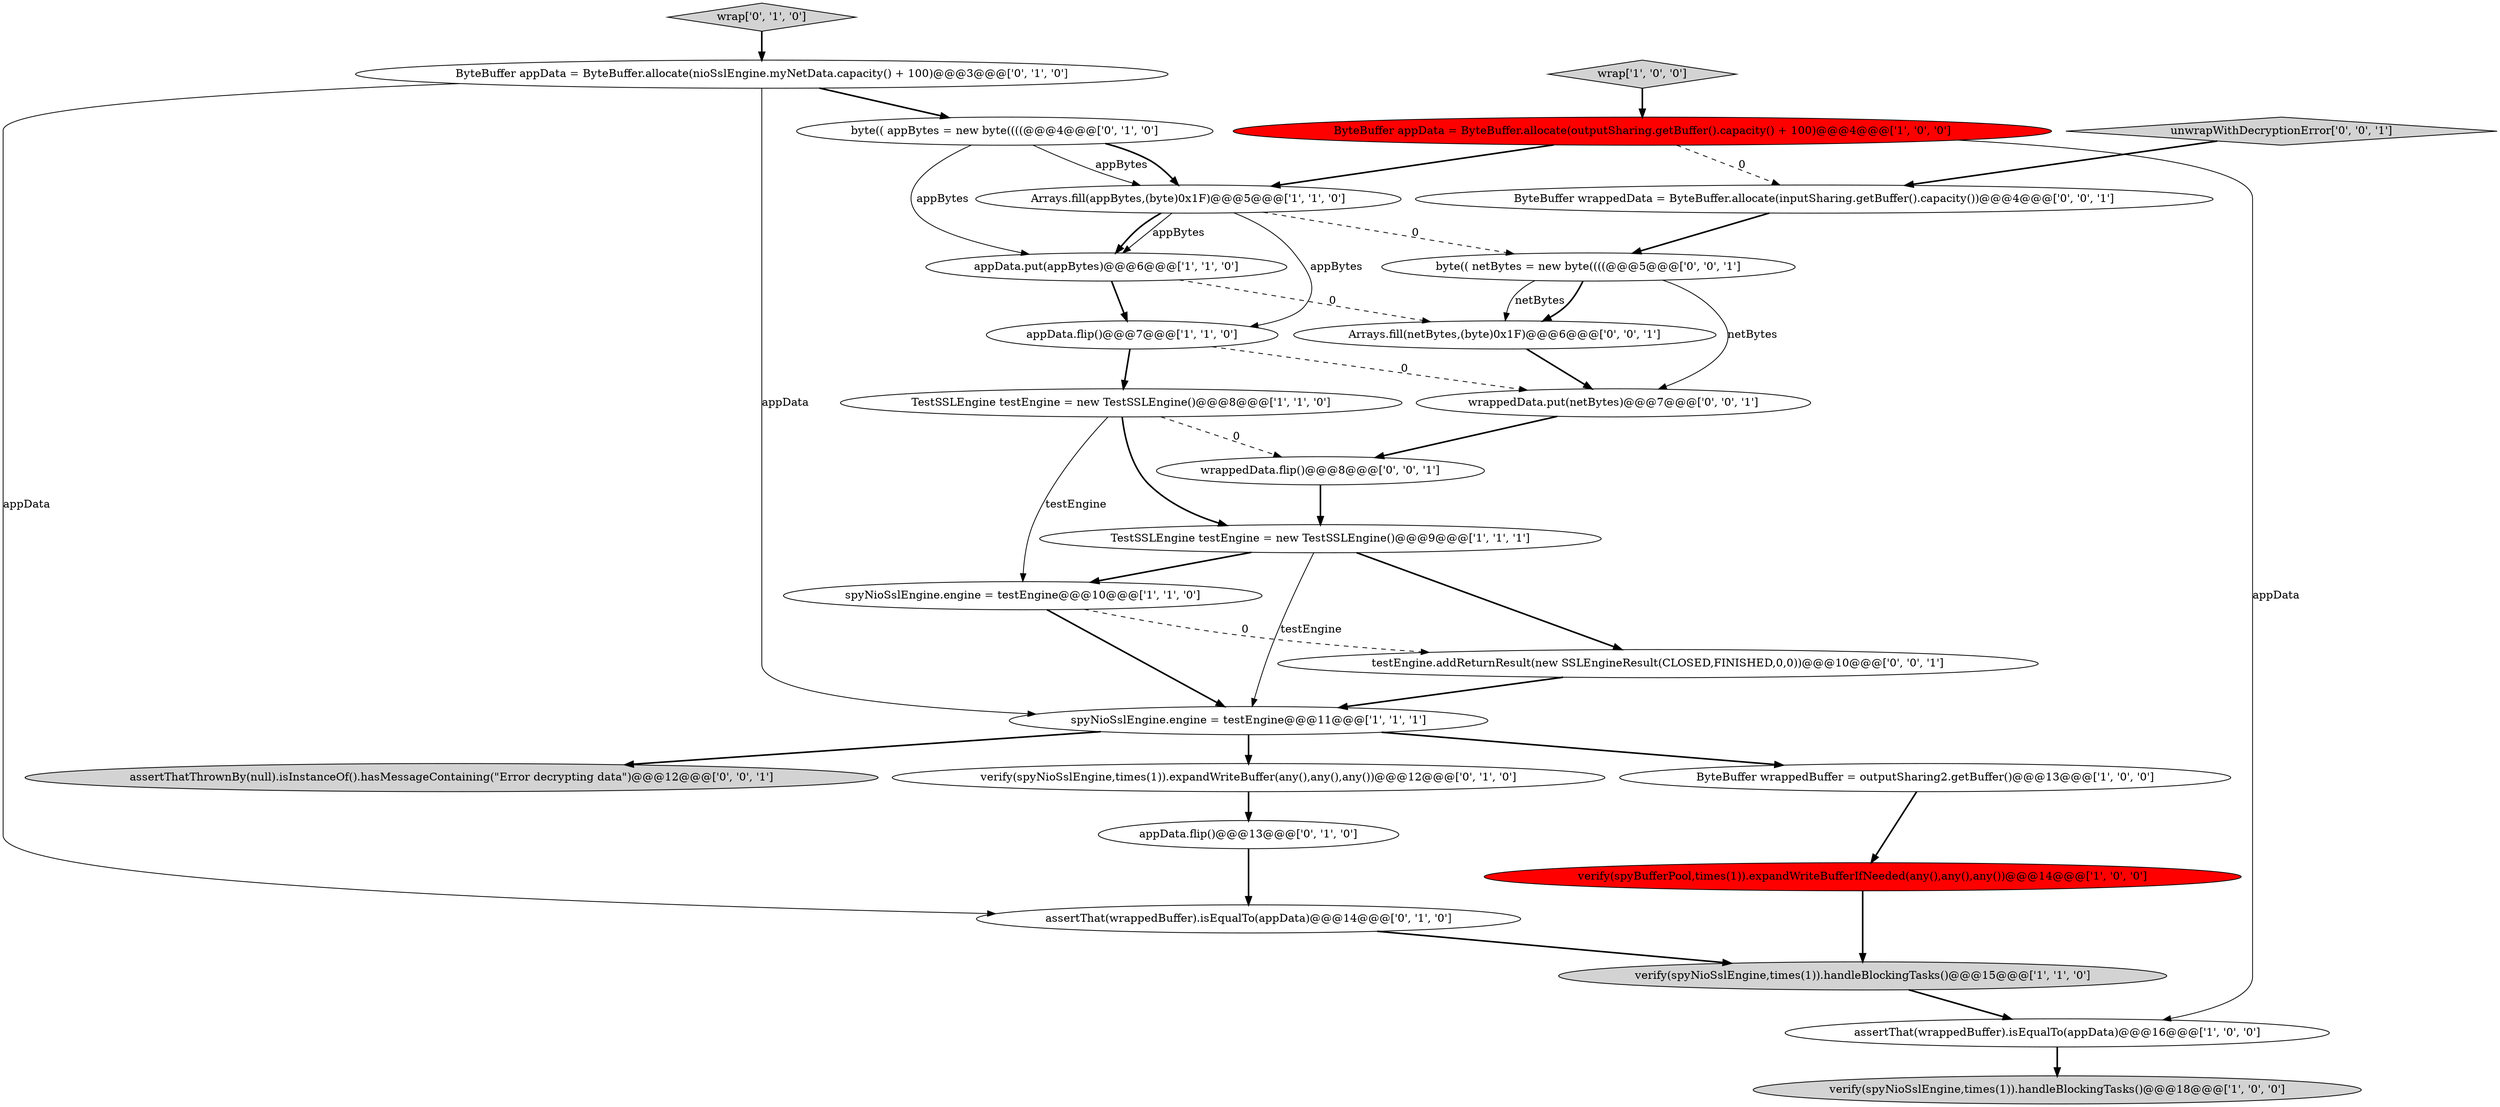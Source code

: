 digraph {
11 [style = filled, label = "Arrays.fill(appBytes,(byte)0x1F)@@@5@@@['1', '1', '0']", fillcolor = white, shape = ellipse image = "AAA0AAABBB1BBB"];
26 [style = filled, label = "assertThatThrownBy(null).isInstanceOf().hasMessageContaining(\"Error decrypting data\")@@@12@@@['0', '0', '1']", fillcolor = lightgray, shape = ellipse image = "AAA0AAABBB3BBB"];
14 [style = filled, label = "byte(( appBytes = new byte((((@@@4@@@['0', '1', '0']", fillcolor = white, shape = ellipse image = "AAA0AAABBB2BBB"];
25 [style = filled, label = "testEngine.addReturnResult(new SSLEngineResult(CLOSED,FINISHED,0,0))@@@10@@@['0', '0', '1']", fillcolor = white, shape = ellipse image = "AAA0AAABBB3BBB"];
27 [style = filled, label = "wrappedData.put(netBytes)@@@7@@@['0', '0', '1']", fillcolor = white, shape = ellipse image = "AAA0AAABBB3BBB"];
19 [style = filled, label = "verify(spyNioSslEngine,times(1)).expandWriteBuffer(any(),any(),any())@@@12@@@['0', '1', '0']", fillcolor = white, shape = ellipse image = "AAA0AAABBB2BBB"];
1 [style = filled, label = "ByteBuffer wrappedBuffer = outputSharing2.getBuffer()@@@13@@@['1', '0', '0']", fillcolor = white, shape = ellipse image = "AAA0AAABBB1BBB"];
5 [style = filled, label = "verify(spyNioSslEngine,times(1)).handleBlockingTasks()@@@18@@@['1', '0', '0']", fillcolor = lightgray, shape = ellipse image = "AAA0AAABBB1BBB"];
21 [style = filled, label = "ByteBuffer wrappedData = ByteBuffer.allocate(inputSharing.getBuffer().capacity())@@@4@@@['0', '0', '1']", fillcolor = white, shape = ellipse image = "AAA0AAABBB3BBB"];
24 [style = filled, label = "Arrays.fill(netBytes,(byte)0x1F)@@@6@@@['0', '0', '1']", fillcolor = white, shape = ellipse image = "AAA0AAABBB3BBB"];
10 [style = filled, label = "assertThat(wrappedBuffer).isEqualTo(appData)@@@16@@@['1', '0', '0']", fillcolor = white, shape = ellipse image = "AAA0AAABBB1BBB"];
9 [style = filled, label = "wrap['1', '0', '0']", fillcolor = lightgray, shape = diamond image = "AAA0AAABBB1BBB"];
17 [style = filled, label = "assertThat(wrappedBuffer).isEqualTo(appData)@@@14@@@['0', '1', '0']", fillcolor = white, shape = ellipse image = "AAA0AAABBB2BBB"];
16 [style = filled, label = "ByteBuffer appData = ByteBuffer.allocate(nioSslEngine.myNetData.capacity() + 100)@@@3@@@['0', '1', '0']", fillcolor = white, shape = ellipse image = "AAA0AAABBB2BBB"];
12 [style = filled, label = "spyNioSslEngine.engine = testEngine@@@10@@@['1', '1', '0']", fillcolor = white, shape = ellipse image = "AAA0AAABBB1BBB"];
0 [style = filled, label = "TestSSLEngine testEngine = new TestSSLEngine()@@@8@@@['1', '1', '0']", fillcolor = white, shape = ellipse image = "AAA0AAABBB1BBB"];
20 [style = filled, label = "unwrapWithDecryptionError['0', '0', '1']", fillcolor = lightgray, shape = diamond image = "AAA0AAABBB3BBB"];
6 [style = filled, label = "ByteBuffer appData = ByteBuffer.allocate(outputSharing.getBuffer().capacity() + 100)@@@4@@@['1', '0', '0']", fillcolor = red, shape = ellipse image = "AAA1AAABBB1BBB"];
8 [style = filled, label = "verify(spyNioSslEngine,times(1)).handleBlockingTasks()@@@15@@@['1', '1', '0']", fillcolor = lightgray, shape = ellipse image = "AAA0AAABBB1BBB"];
18 [style = filled, label = "wrap['0', '1', '0']", fillcolor = lightgray, shape = diamond image = "AAA0AAABBB2BBB"];
22 [style = filled, label = "byte(( netBytes = new byte((((@@@5@@@['0', '0', '1']", fillcolor = white, shape = ellipse image = "AAA0AAABBB3BBB"];
3 [style = filled, label = "TestSSLEngine testEngine = new TestSSLEngine()@@@9@@@['1', '1', '1']", fillcolor = white, shape = ellipse image = "AAA0AAABBB1BBB"];
15 [style = filled, label = "appData.flip()@@@13@@@['0', '1', '0']", fillcolor = white, shape = ellipse image = "AAA0AAABBB2BBB"];
4 [style = filled, label = "spyNioSslEngine.engine = testEngine@@@11@@@['1', '1', '1']", fillcolor = white, shape = ellipse image = "AAA0AAABBB1BBB"];
13 [style = filled, label = "verify(spyBufferPool,times(1)).expandWriteBufferIfNeeded(any(),any(),any())@@@14@@@['1', '0', '0']", fillcolor = red, shape = ellipse image = "AAA1AAABBB1BBB"];
7 [style = filled, label = "appData.put(appBytes)@@@6@@@['1', '1', '0']", fillcolor = white, shape = ellipse image = "AAA0AAABBB1BBB"];
23 [style = filled, label = "wrappedData.flip()@@@8@@@['0', '0', '1']", fillcolor = white, shape = ellipse image = "AAA0AAABBB3BBB"];
2 [style = filled, label = "appData.flip()@@@7@@@['1', '1', '0']", fillcolor = white, shape = ellipse image = "AAA0AAABBB1BBB"];
0->3 [style = bold, label=""];
17->8 [style = bold, label=""];
6->21 [style = dashed, label="0"];
8->10 [style = bold, label=""];
22->27 [style = solid, label="netBytes"];
3->25 [style = bold, label=""];
0->23 [style = dashed, label="0"];
16->4 [style = solid, label="appData"];
4->19 [style = bold, label=""];
11->22 [style = dashed, label="0"];
2->27 [style = dashed, label="0"];
4->26 [style = bold, label=""];
25->4 [style = bold, label=""];
23->3 [style = bold, label=""];
11->2 [style = solid, label="appBytes"];
3->12 [style = bold, label=""];
22->24 [style = solid, label="netBytes"];
1->13 [style = bold, label=""];
0->12 [style = solid, label="testEngine"];
9->6 [style = bold, label=""];
20->21 [style = bold, label=""];
15->17 [style = bold, label=""];
14->11 [style = solid, label="appBytes"];
2->0 [style = bold, label=""];
12->25 [style = dashed, label="0"];
14->7 [style = solid, label="appBytes"];
10->5 [style = bold, label=""];
12->4 [style = bold, label=""];
16->17 [style = solid, label="appData"];
21->22 [style = bold, label=""];
7->24 [style = dashed, label="0"];
7->2 [style = bold, label=""];
6->11 [style = bold, label=""];
11->7 [style = solid, label="appBytes"];
16->14 [style = bold, label=""];
27->23 [style = bold, label=""];
4->1 [style = bold, label=""];
6->10 [style = solid, label="appData"];
22->24 [style = bold, label=""];
13->8 [style = bold, label=""];
19->15 [style = bold, label=""];
14->11 [style = bold, label=""];
24->27 [style = bold, label=""];
11->7 [style = bold, label=""];
3->4 [style = solid, label="testEngine"];
18->16 [style = bold, label=""];
}
